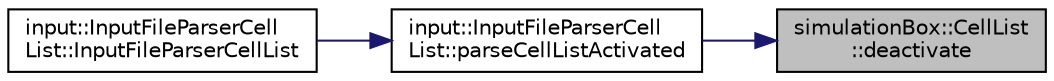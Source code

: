 digraph "simulationBox::CellList::deactivate"
{
 // LATEX_PDF_SIZE
  edge [fontname="Helvetica",fontsize="10",labelfontname="Helvetica",labelfontsize="10"];
  node [fontname="Helvetica",fontsize="10",shape=record];
  rankdir="RL";
  Node1 [label="simulationBox::CellList\l::deactivate",height=0.2,width=0.4,color="black", fillcolor="grey75", style="filled", fontcolor="black",tooltip=" "];
  Node1 -> Node2 [dir="back",color="midnightblue",fontsize="10",style="solid",fontname="Helvetica"];
  Node2 [label="input::InputFileParserCell\lList::parseCellListActivated",height=0.2,width=0.4,color="black", fillcolor="white", style="filled",URL="$classinput_1_1InputFileParserCellList.html#a449602f632b172d27e913714d5fcee5a",tooltip="Parses if cell-list should be used in simulation."];
  Node2 -> Node3 [dir="back",color="midnightblue",fontsize="10",style="solid",fontname="Helvetica"];
  Node3 [label="input::InputFileParserCell\lList::InputFileParserCellList",height=0.2,width=0.4,color="black", fillcolor="white", style="filled",URL="$classinput_1_1InputFileParserCellList.html#a3a2cd3daacb2faa86e39c0a6ec3ba122",tooltip="Construct a new Input File Parser Cell List:: Input File Parser Cell List object."];
}
